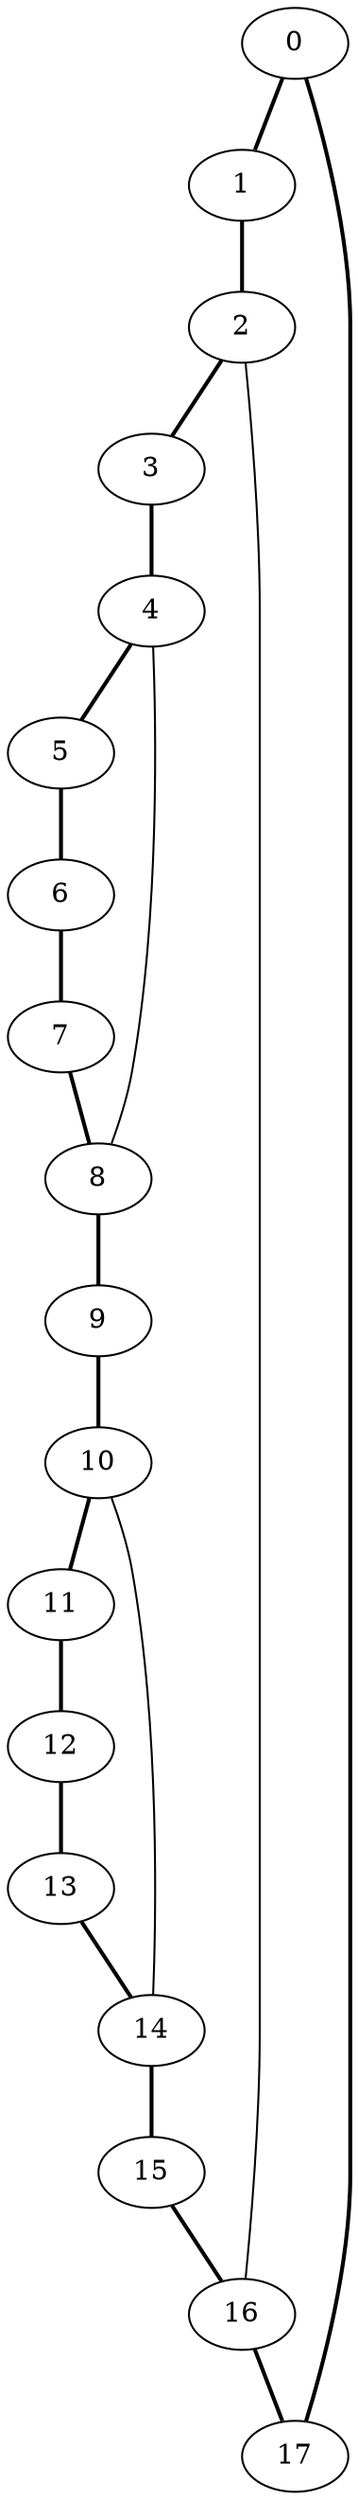 //Inside of this graph is 3-connected
graph G {
0 [ pos = " 0.50,0.00!" ];
0 -- 1[style=bold];
0 -- 17[style=bold];
1 [ pos = " 0.47,0.17!" ];
1 -- 2[style=bold];
2 [ pos = " 0.38,0.32!" ];
2 -- 3[style=bold];
2 -- 16;
3 [ pos = " 0.25,0.43!" ];
3 -- 4[style=bold];
4 [ pos = " 0.09,0.49!" ];
4 -- 5[style=bold];
4 -- 8;
5 [ pos = " -0.09,0.49!" ];
5 -- 6[style=bold];
6 [ pos = " -0.25,0.43!" ];
6 -- 7[style=bold];
7 [ pos = " -0.38,0.32!" ];
7 -- 8[style=bold];
8 [ pos = " -0.47,0.17!" ];
8 -- 9[style=bold];
9 [ pos = " -0.50,0.00!" ];
9 -- 10[style=bold];
10 [ pos = " -0.47,-0.17!" ];
10 -- 11[style=bold];
10 -- 14;
11 [ pos = " -0.38,-0.32!" ];
11 -- 12[style=bold];
12 [ pos = " -0.25,-0.43!" ];
12 -- 13[style=bold];
13 [ pos = " -0.09,-0.49!" ];
13 -- 14[style=bold];
14 [ pos = " 0.09,-0.49!" ];
14 -- 15[style=bold];
15 [ pos = " 0.25,-0.43!" ];
15 -- 16[style=bold];
16 [ pos = " 0.38,-0.32!" ];
16 -- 17[style=bold];
17 [ pos = " 0.47,-0.17!" ];
}
